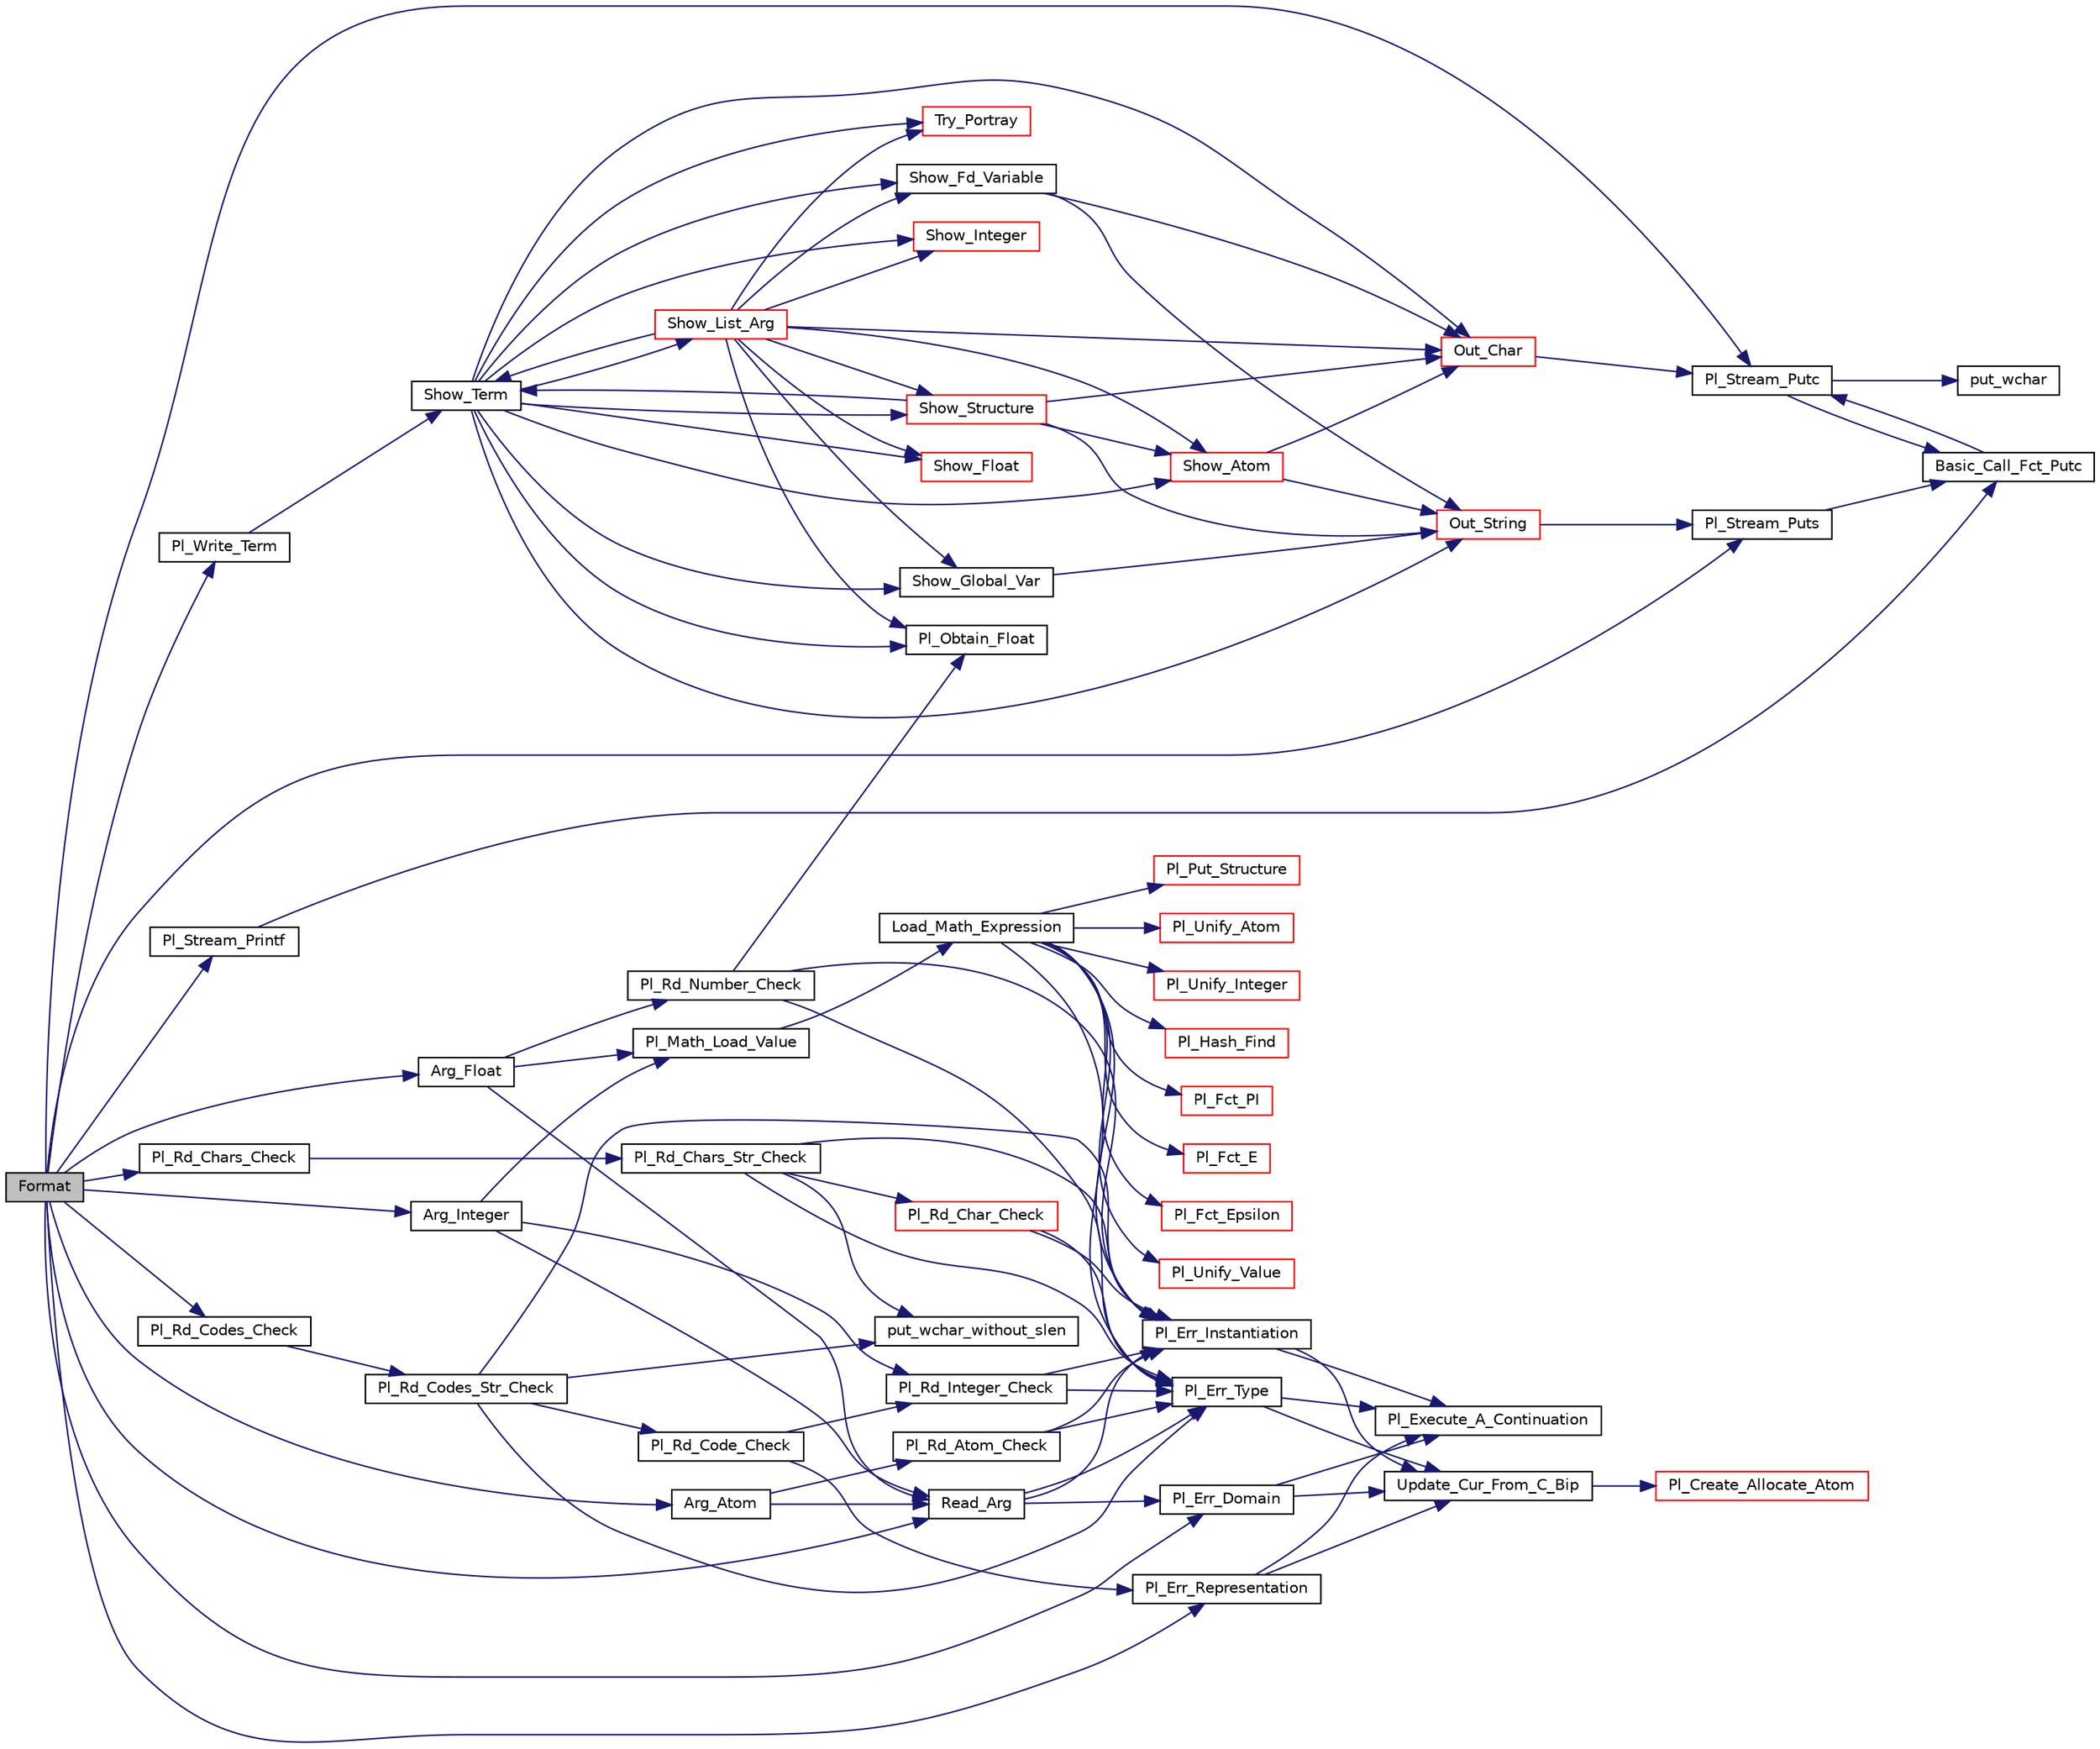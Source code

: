 digraph "Format"
{
  edge [fontname="Helvetica",fontsize="10",labelfontname="Helvetica",labelfontsize="10"];
  node [fontname="Helvetica",fontsize="10",shape=record];
  rankdir="LR";
  Node1 [label="Format",height=0.2,width=0.4,color="black", fillcolor="grey75", style="filled", fontcolor="black"];
  Node1 -> Node2 [color="midnightblue",fontsize="10",style="solid",fontname="Helvetica"];
  Node2 [label="Pl_Stream_Putc",height=0.2,width=0.4,color="black", fillcolor="white", style="filled",URL="$stream__supp_8c.html#aaa89ed2e422788cf2648a9228868c1b6"];
  Node2 -> Node3 [color="midnightblue",fontsize="10",style="solid",fontname="Helvetica"];
  Node3 [label="put_wchar",height=0.2,width=0.4,color="black", fillcolor="white", style="filled",URL="$pl__wchar_8c.html#a31bcb7c7ad4174170702cb4399feb8e3"];
  Node2 -> Node4 [color="midnightblue",fontsize="10",style="solid",fontname="Helvetica"];
  Node4 [label="Basic_Call_Fct_Putc",height=0.2,width=0.4,color="black", fillcolor="white", style="filled",URL="$stream__supp_8c.html#a8f331c65c933f08991e3d6622ffe538f"];
  Node4 -> Node2 [color="midnightblue",fontsize="10",style="solid",fontname="Helvetica"];
  Node1 -> Node5 [color="midnightblue",fontsize="10",style="solid",fontname="Helvetica"];
  Node5 [label="Arg_Integer",height=0.2,width=0.4,color="black", fillcolor="white", style="filled",URL="$format__c_8c.html#a80aaa4e9bc405d96dacf348bcc3f2b12"];
  Node5 -> Node6 [color="midnightblue",fontsize="10",style="solid",fontname="Helvetica"];
  Node6 [label="Read_Arg",height=0.2,width=0.4,color="black", fillcolor="white", style="filled",URL="$format__c_8c.html#a5d8a09114be84af3b6026fb4d69087a3"];
  Node6 -> Node7 [color="midnightblue",fontsize="10",style="solid",fontname="Helvetica"];
  Node7 [label="Pl_Err_Instantiation",height=0.2,width=0.4,color="black", fillcolor="white", style="filled",URL="$error__supp_8c.html#a17057fc5577da70316e8f62fca4743f7"];
  Node7 -> Node8 [color="midnightblue",fontsize="10",style="solid",fontname="Helvetica"];
  Node8 [label="Update_Cur_From_C_Bip",height=0.2,width=0.4,color="black", fillcolor="white", style="filled",URL="$error__supp_8c.html#aef1341aeb3ceb943d8e9d7d6f77b0582"];
  Node8 -> Node9 [color="midnightblue",fontsize="10",style="solid",fontname="Helvetica"];
  Node9 [label="Pl_Create_Allocate_Atom",height=0.2,width=0.4,color="red", fillcolor="white", style="filled",URL="$atom_8c.html#a76a3983dda97458000ed903b9bc94f6c"];
  Node7 -> Node10 [color="midnightblue",fontsize="10",style="solid",fontname="Helvetica"];
  Node10 [label="Pl_Execute_A_Continuation",height=0.2,width=0.4,color="black", fillcolor="white", style="filled",URL="$engine_8c.html#ae0fcb6df66410fd57c52a0ba16527642"];
  Node6 -> Node11 [color="midnightblue",fontsize="10",style="solid",fontname="Helvetica"];
  Node11 [label="Pl_Err_Domain",height=0.2,width=0.4,color="black", fillcolor="white", style="filled",URL="$error__supp_8c.html#a3e55bc25f2716a2492cdd6c8baddec88"];
  Node11 -> Node8 [color="midnightblue",fontsize="10",style="solid",fontname="Helvetica"];
  Node11 -> Node10 [color="midnightblue",fontsize="10",style="solid",fontname="Helvetica"];
  Node6 -> Node12 [color="midnightblue",fontsize="10",style="solid",fontname="Helvetica"];
  Node12 [label="Pl_Err_Type",height=0.2,width=0.4,color="black", fillcolor="white", style="filled",URL="$error__supp_8c.html#a88375a38b23326055e59e455c25f982e"];
  Node12 -> Node8 [color="midnightblue",fontsize="10",style="solid",fontname="Helvetica"];
  Node12 -> Node10 [color="midnightblue",fontsize="10",style="solid",fontname="Helvetica"];
  Node5 -> Node13 [color="midnightblue",fontsize="10",style="solid",fontname="Helvetica"];
  Node13 [label="Pl_Math_Load_Value",height=0.2,width=0.4,color="black", fillcolor="white", style="filled",URL="$arith__inl__c_8c.html#ae20008413055c77b939974ea529d2d54"];
  Node13 -> Node14 [color="midnightblue",fontsize="10",style="solid",fontname="Helvetica"];
  Node14 [label="Load_Math_Expression",height=0.2,width=0.4,color="black", fillcolor="white", style="filled",URL="$arith__inl__c_8c.html#ab635e5549f50b22eb41abfda2b208901"];
  Node14 -> Node15 [color="midnightblue",fontsize="10",style="solid",fontname="Helvetica"];
  Node15 [label="Pl_Put_Structure",height=0.2,width=0.4,color="red", fillcolor="white", style="filled",URL="$wam__inst_8c.html#aa32a139dbb5d14b79b3655b5ad06502e"];
  Node14 -> Node16 [color="midnightblue",fontsize="10",style="solid",fontname="Helvetica"];
  Node16 [label="Pl_Unify_Atom",height=0.2,width=0.4,color="red", fillcolor="white", style="filled",URL="$wam__inst_8c.html#a9d87a5b4acfffab877517842b1fa4055"];
  Node14 -> Node17 [color="midnightblue",fontsize="10",style="solid",fontname="Helvetica"];
  Node17 [label="Pl_Unify_Integer",height=0.2,width=0.4,color="red", fillcolor="white", style="filled",URL="$wam__inst_8c.html#a6ec65d8b59b5c6b865ad0e4f1b23b73e"];
  Node14 -> Node12 [color="midnightblue",fontsize="10",style="solid",fontname="Helvetica"];
  Node14 -> Node7 [color="midnightblue",fontsize="10",style="solid",fontname="Helvetica"];
  Node14 -> Node18 [color="midnightblue",fontsize="10",style="solid",fontname="Helvetica"];
  Node18 [label="Pl_Hash_Find",height=0.2,width=0.4,color="red", fillcolor="white", style="filled",URL="$hash_8c.html#aec674b585bde3301a8a850dd742cc243"];
  Node14 -> Node19 [color="midnightblue",fontsize="10",style="solid",fontname="Helvetica"];
  Node19 [label="Pl_Fct_PI",height=0.2,width=0.4,color="red", fillcolor="white", style="filled",URL="$arith__inl__c_8c.html#ada26c89f5b65bdf595ec776ddaeb01de"];
  Node14 -> Node20 [color="midnightblue",fontsize="10",style="solid",fontname="Helvetica"];
  Node20 [label="Pl_Fct_E",height=0.2,width=0.4,color="red", fillcolor="white", style="filled",URL="$arith__inl__c_8c.html#ae99691506024e51ae9b46e6318f7a4b5"];
  Node14 -> Node21 [color="midnightblue",fontsize="10",style="solid",fontname="Helvetica"];
  Node21 [label="Pl_Fct_Epsilon",height=0.2,width=0.4,color="red", fillcolor="white", style="filled",URL="$arith__inl__c_8c.html#a145e274495979725cf70d2c8a90a6771"];
  Node14 -> Node22 [color="midnightblue",fontsize="10",style="solid",fontname="Helvetica"];
  Node22 [label="Pl_Unify_Value",height=0.2,width=0.4,color="red", fillcolor="white", style="filled",URL="$wam__inst_8c.html#acd2fdce00a3e2d6fa978b8a195c95746"];
  Node5 -> Node23 [color="midnightblue",fontsize="10",style="solid",fontname="Helvetica"];
  Node23 [label="Pl_Rd_Integer_Check",height=0.2,width=0.4,color="black", fillcolor="white", style="filled",URL="$c__supp_8c.html#a4d49bcb32b72985e0cb21cde4978c313"];
  Node23 -> Node7 [color="midnightblue",fontsize="10",style="solid",fontname="Helvetica"];
  Node23 -> Node12 [color="midnightblue",fontsize="10",style="solid",fontname="Helvetica"];
  Node1 -> Node24 [color="midnightblue",fontsize="10",style="solid",fontname="Helvetica"];
  Node24 [label="Arg_Atom",height=0.2,width=0.4,color="black", fillcolor="white", style="filled",URL="$format__c_8c.html#a300629a168a1b42baabec64c1c69e81f"];
  Node24 -> Node6 [color="midnightblue",fontsize="10",style="solid",fontname="Helvetica"];
  Node24 -> Node25 [color="midnightblue",fontsize="10",style="solid",fontname="Helvetica"];
  Node25 [label="Pl_Rd_Atom_Check",height=0.2,width=0.4,color="black", fillcolor="white", style="filled",URL="$c__supp_8c.html#a7659195fe3d298fb9e8b8cedf62e3ba8"];
  Node25 -> Node7 [color="midnightblue",fontsize="10",style="solid",fontname="Helvetica"];
  Node25 -> Node12 [color="midnightblue",fontsize="10",style="solid",fontname="Helvetica"];
  Node1 -> Node26 [color="midnightblue",fontsize="10",style="solid",fontname="Helvetica"];
  Node26 [label="Pl_Stream_Printf",height=0.2,width=0.4,color="black", fillcolor="white", style="filled",URL="$stream__supp_8c.html#aa0a1fdfbaae9e476151527d87510c0eb"];
  Node26 -> Node4 [color="midnightblue",fontsize="10",style="solid",fontname="Helvetica"];
  Node1 -> Node27 [color="midnightblue",fontsize="10",style="solid",fontname="Helvetica"];
  Node27 [label="Arg_Float",height=0.2,width=0.4,color="black", fillcolor="white", style="filled",URL="$format__c_8c.html#af9a6e2c8c4bd122d4afc1289b7ebb911"];
  Node27 -> Node6 [color="midnightblue",fontsize="10",style="solid",fontname="Helvetica"];
  Node27 -> Node13 [color="midnightblue",fontsize="10",style="solid",fontname="Helvetica"];
  Node27 -> Node28 [color="midnightblue",fontsize="10",style="solid",fontname="Helvetica"];
  Node28 [label="Pl_Rd_Number_Check",height=0.2,width=0.4,color="black", fillcolor="white", style="filled",URL="$c__supp_8c.html#ab49ebd2e157f8b5158c96efdbfc0e045"];
  Node28 -> Node7 [color="midnightblue",fontsize="10",style="solid",fontname="Helvetica"];
  Node28 -> Node12 [color="midnightblue",fontsize="10",style="solid",fontname="Helvetica"];
  Node28 -> Node29 [color="midnightblue",fontsize="10",style="solid",fontname="Helvetica"];
  Node29 [label="Pl_Obtain_Float",height=0.2,width=0.4,color="black", fillcolor="white", style="filled",URL="$wam__inst_8c.html#abe61f0e18fbf38ab873ac2754c9498ce"];
  Node1 -> Node30 [color="midnightblue",fontsize="10",style="solid",fontname="Helvetica"];
  Node30 [label="Pl_Stream_Puts",height=0.2,width=0.4,color="black", fillcolor="white", style="filled",URL="$stream__supp_8c.html#a31eee9920a69a51c28e0eac5eb3adedb"];
  Node30 -> Node4 [color="midnightblue",fontsize="10",style="solid",fontname="Helvetica"];
  Node1 -> Node31 [color="midnightblue",fontsize="10",style="solid",fontname="Helvetica"];
  Node31 [label="Pl_Err_Representation",height=0.2,width=0.4,color="black", fillcolor="white", style="filled",URL="$error__supp_8c.html#a63aa2b2bc9fdc48a57b03ce667140ac9"];
  Node31 -> Node8 [color="midnightblue",fontsize="10",style="solid",fontname="Helvetica"];
  Node31 -> Node10 [color="midnightblue",fontsize="10",style="solid",fontname="Helvetica"];
  Node1 -> Node6 [color="midnightblue",fontsize="10",style="solid",fontname="Helvetica"];
  Node1 -> Node32 [color="midnightblue",fontsize="10",style="solid",fontname="Helvetica"];
  Node32 [label="Pl_Rd_Codes_Check",height=0.2,width=0.4,color="black", fillcolor="white", style="filled",URL="$c__supp_8c.html#a0a177b5edc24ff87aab1d9167b070a94"];
  Node32 -> Node33 [color="midnightblue",fontsize="10",style="solid",fontname="Helvetica"];
  Node33 [label="Pl_Rd_Codes_Str_Check",height=0.2,width=0.4,color="black", fillcolor="white", style="filled",URL="$c__supp_8c.html#a8ba76a75b9a1872d8c219428ad25ffec"];
  Node33 -> Node7 [color="midnightblue",fontsize="10",style="solid",fontname="Helvetica"];
  Node33 -> Node12 [color="midnightblue",fontsize="10",style="solid",fontname="Helvetica"];
  Node33 -> Node34 [color="midnightblue",fontsize="10",style="solid",fontname="Helvetica"];
  Node34 [label="put_wchar_without_slen",height=0.2,width=0.4,color="black", fillcolor="white", style="filled",URL="$pl__wchar_8c.html#aff43479f3fd642f29282b8a434c29265"];
  Node33 -> Node35 [color="midnightblue",fontsize="10",style="solid",fontname="Helvetica"];
  Node35 [label="Pl_Rd_Code_Check",height=0.2,width=0.4,color="black", fillcolor="white", style="filled",URL="$c__supp_8c.html#a28c65f70fb7290515c6081bbddd32eea"];
  Node35 -> Node23 [color="midnightblue",fontsize="10",style="solid",fontname="Helvetica"];
  Node35 -> Node31 [color="midnightblue",fontsize="10",style="solid",fontname="Helvetica"];
  Node1 -> Node36 [color="midnightblue",fontsize="10",style="solid",fontname="Helvetica"];
  Node36 [label="Pl_Rd_Chars_Check",height=0.2,width=0.4,color="black", fillcolor="white", style="filled",URL="$c__supp_8c.html#acdc7e123cb1ea39e3600706b1491bd79"];
  Node36 -> Node37 [color="midnightblue",fontsize="10",style="solid",fontname="Helvetica"];
  Node37 [label="Pl_Rd_Chars_Str_Check",height=0.2,width=0.4,color="black", fillcolor="white", style="filled",URL="$c__supp_8c.html#a09ff5e72771d2692500b5b605afe6aad"];
  Node37 -> Node7 [color="midnightblue",fontsize="10",style="solid",fontname="Helvetica"];
  Node37 -> Node12 [color="midnightblue",fontsize="10",style="solid",fontname="Helvetica"];
  Node37 -> Node38 [color="midnightblue",fontsize="10",style="solid",fontname="Helvetica"];
  Node38 [label="Pl_Rd_Char_Check",height=0.2,width=0.4,color="red", fillcolor="white", style="filled",URL="$c__supp_8c.html#a8955c352fe9c63b47eb55a26f947a0e6"];
  Node38 -> Node7 [color="midnightblue",fontsize="10",style="solid",fontname="Helvetica"];
  Node38 -> Node12 [color="midnightblue",fontsize="10",style="solid",fontname="Helvetica"];
  Node37 -> Node34 [color="midnightblue",fontsize="10",style="solid",fontname="Helvetica"];
  Node1 -> Node39 [color="midnightblue",fontsize="10",style="solid",fontname="Helvetica"];
  Node39 [label="Pl_Write_Term",height=0.2,width=0.4,color="black", fillcolor="white", style="filled",URL="$write__supp_8c.html#a1665efcf8ccd82af7a057fe0c39b87fc"];
  Node39 -> Node40 [color="midnightblue",fontsize="10",style="solid",fontname="Helvetica"];
  Node40 [label="Show_Term",height=0.2,width=0.4,color="black", fillcolor="white", style="filled",URL="$write__supp_8c.html#a3bf50747586d61c7ad0cb5b3f661303c"];
  Node40 -> Node41 [color="midnightblue",fontsize="10",style="solid",fontname="Helvetica"];
  Node41 [label="Show_Atom",height=0.2,width=0.4,color="red", fillcolor="white", style="filled",URL="$write__supp_8c.html#ab9528524a1da895e0a90a3cff8fc8034"];
  Node41 -> Node42 [color="midnightblue",fontsize="10",style="solid",fontname="Helvetica"];
  Node42 [label="Out_Char",height=0.2,width=0.4,color="red", fillcolor="white", style="filled",URL="$write__supp_8c.html#a0716e3969018be737068cbe8bb31c568"];
  Node42 -> Node2 [color="midnightblue",fontsize="10",style="solid",fontname="Helvetica"];
  Node41 -> Node43 [color="midnightblue",fontsize="10",style="solid",fontname="Helvetica"];
  Node43 [label="Out_String",height=0.2,width=0.4,color="red", fillcolor="white", style="filled",URL="$write__supp_8c.html#acc0f38c1b4b543509fa3dc2161a754d5"];
  Node43 -> Node30 [color="midnightblue",fontsize="10",style="solid",fontname="Helvetica"];
  Node40 -> Node44 [color="midnightblue",fontsize="10",style="solid",fontname="Helvetica"];
  Node44 [label="Try_Portray",height=0.2,width=0.4,color="red", fillcolor="white", style="filled",URL="$write__supp_8c.html#a6187d629a477d9d5e0315251075d4af1"];
  Node40 -> Node45 [color="midnightblue",fontsize="10",style="solid",fontname="Helvetica"];
  Node45 [label="Show_Global_Var",height=0.2,width=0.4,color="black", fillcolor="white", style="filled",URL="$write__supp_8c.html#ac48377a9d64f9753ed969df040cc3d35"];
  Node45 -> Node43 [color="midnightblue",fontsize="10",style="solid",fontname="Helvetica"];
  Node40 -> Node46 [color="midnightblue",fontsize="10",style="solid",fontname="Helvetica"];
  Node46 [label="Show_Fd_Variable",height=0.2,width=0.4,color="black", fillcolor="white", style="filled",URL="$write__supp_8c.html#aa4bd3724ca8f20102308c707395e0334"];
  Node46 -> Node43 [color="midnightblue",fontsize="10",style="solid",fontname="Helvetica"];
  Node46 -> Node42 [color="midnightblue",fontsize="10",style="solid",fontname="Helvetica"];
  Node40 -> Node47 [color="midnightblue",fontsize="10",style="solid",fontname="Helvetica"];
  Node47 [label="Show_Integer",height=0.2,width=0.4,color="red", fillcolor="white", style="filled",URL="$write__supp_8c.html#acf4a5c3b7e3e9ca93a7746ce2b6ed148"];
  Node40 -> Node48 [color="midnightblue",fontsize="10",style="solid",fontname="Helvetica"];
  Node48 [label="Show_Float",height=0.2,width=0.4,color="red", fillcolor="white", style="filled",URL="$write__supp_8c.html#a481418dab2dbb815a7d7f82e65ce2d4f"];
  Node40 -> Node29 [color="midnightblue",fontsize="10",style="solid",fontname="Helvetica"];
  Node40 -> Node43 [color="midnightblue",fontsize="10",style="solid",fontname="Helvetica"];
  Node40 -> Node42 [color="midnightblue",fontsize="10",style="solid",fontname="Helvetica"];
  Node40 -> Node49 [color="midnightblue",fontsize="10",style="solid",fontname="Helvetica"];
  Node49 [label="Show_List_Arg",height=0.2,width=0.4,color="red", fillcolor="white", style="filled",URL="$write__supp_8c.html#a6edee9acb531f74d73c3f0799cefe7ba"];
  Node49 -> Node40 [color="midnightblue",fontsize="10",style="solid",fontname="Helvetica"];
  Node49 -> Node45 [color="midnightblue",fontsize="10",style="solid",fontname="Helvetica"];
  Node49 -> Node44 [color="midnightblue",fontsize="10",style="solid",fontname="Helvetica"];
  Node49 -> Node41 [color="midnightblue",fontsize="10",style="solid",fontname="Helvetica"];
  Node49 -> Node46 [color="midnightblue",fontsize="10",style="solid",fontname="Helvetica"];
  Node49 -> Node47 [color="midnightblue",fontsize="10",style="solid",fontname="Helvetica"];
  Node49 -> Node48 [color="midnightblue",fontsize="10",style="solid",fontname="Helvetica"];
  Node49 -> Node29 [color="midnightblue",fontsize="10",style="solid",fontname="Helvetica"];
  Node49 -> Node42 [color="midnightblue",fontsize="10",style="solid",fontname="Helvetica"];
  Node49 -> Node50 [color="midnightblue",fontsize="10",style="solid",fontname="Helvetica"];
  Node50 [label="Show_Structure",height=0.2,width=0.4,color="red", fillcolor="white", style="filled",URL="$write__supp_8c.html#a46188cb675250e1319c815a92d98d574"];
  Node50 -> Node43 [color="midnightblue",fontsize="10",style="solid",fontname="Helvetica"];
  Node50 -> Node41 [color="midnightblue",fontsize="10",style="solid",fontname="Helvetica"];
  Node50 -> Node42 [color="midnightblue",fontsize="10",style="solid",fontname="Helvetica"];
  Node50 -> Node40 [color="midnightblue",fontsize="10",style="solid",fontname="Helvetica"];
  Node40 -> Node50 [color="midnightblue",fontsize="10",style="solid",fontname="Helvetica"];
  Node1 -> Node11 [color="midnightblue",fontsize="10",style="solid",fontname="Helvetica"];
}

